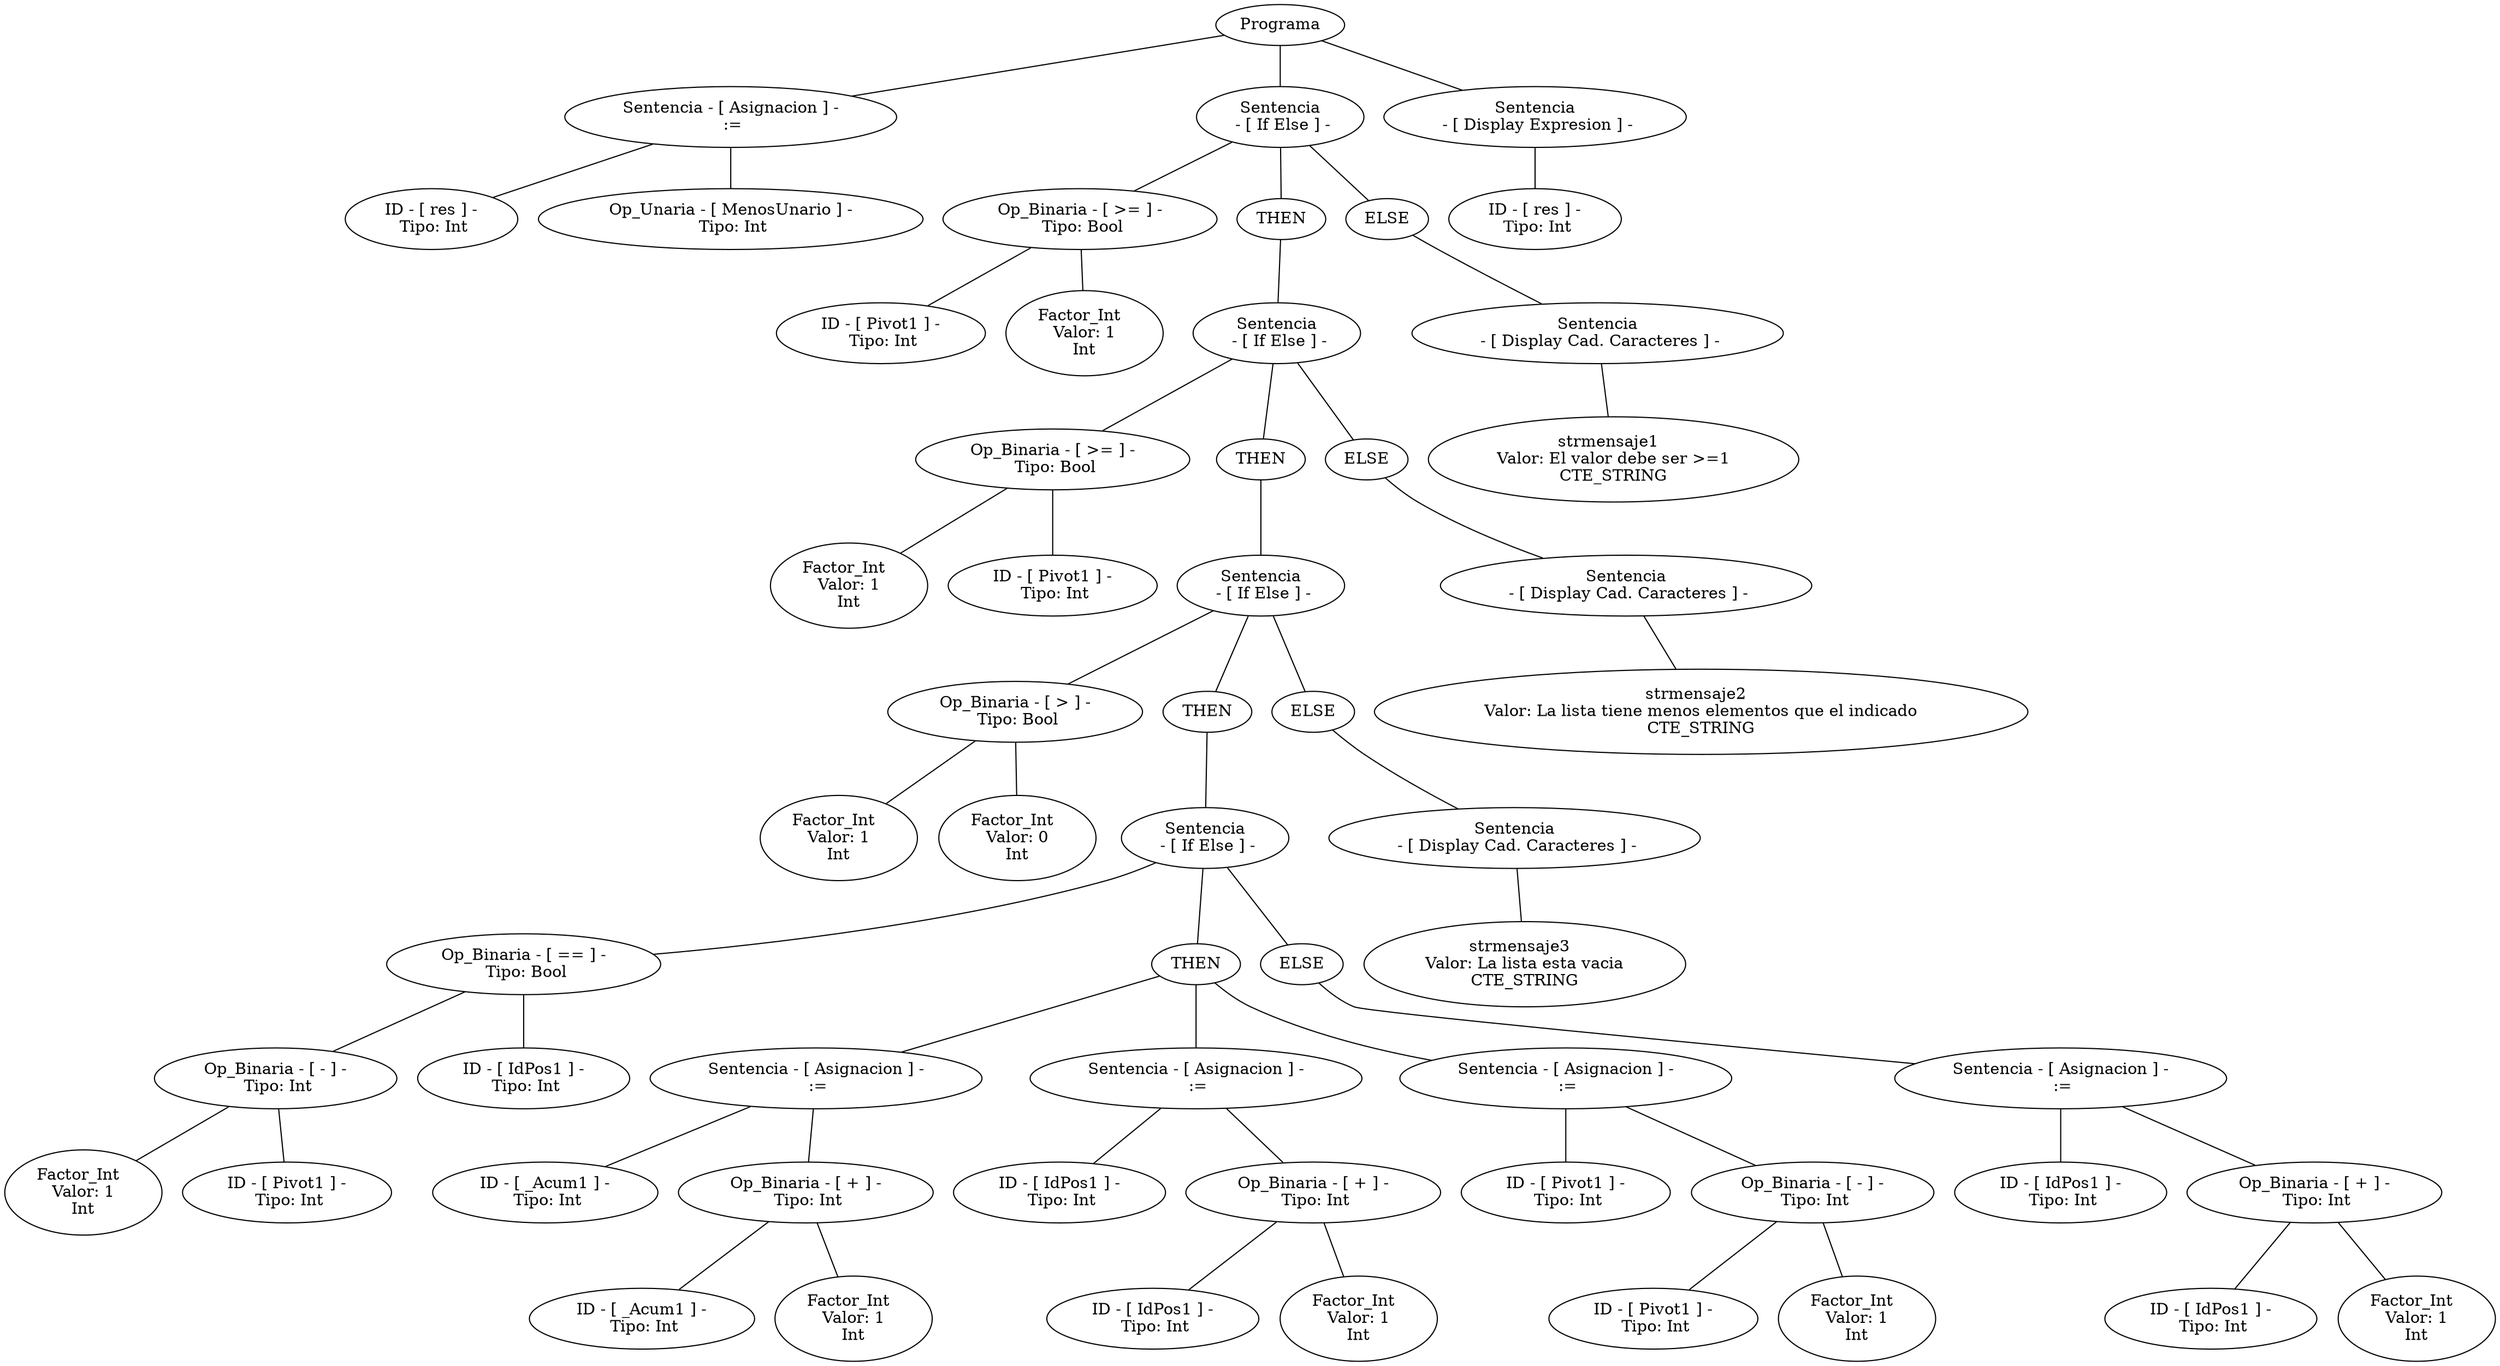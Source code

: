 graph G {nodo_programa[label="Programa"]
nodo_1098933182[label="Sentencia - [ Asignacion ] -
 :="]
nodo_programa--nodo_1098933182
nodo_1206660229[label=" ID - [ res ] - 
 Tipo: Int"]
nodo_1098933182--nodo_1206660229
nodo_1059540439[label=" Op_Unaria - [ MenosUnario ] - 
 Tipo: Int"]
nodo_1098933182--nodo_1059540439
nodo_1187529709[label="Sentencia
 - [ If Else ] -"]
nodo_programa--nodo_1187529709
nodo_716849892[label=" Op_Binaria - [ >= ] - 
 Tipo: Bool"]
nodo_1187529709--nodo_716849892
nodo_981838298[label=" ID - [ Pivot1 ] - 
 Tipo: Int"]
nodo_716849892--nodo_981838298
nodo_472592907[label="Factor_Int  
 Valor: 1 
Int"]
nodo_716849892--nodo_472592907
nodo_11875297091[label="THEN"]
nodo_1187529709--nodo_11875297091
nodo_410574152[label="Sentencia
 - [ If Else ] -"]
nodo_11875297091--nodo_410574152
nodo_1621955009[label=" Op_Binaria - [ >= ] - 
 Tipo: Bool"]
nodo_410574152--nodo_1621955009
nodo_2012327799[label="Factor_Int  
 Valor: 1 
Int"]
nodo_1621955009--nodo_2012327799
nodo_848257256[label=" ID - [ Pivot1 ] - 
 Tipo: Int"]
nodo_1621955009--nodo_848257256
nodo_4105741521[label="THEN"]
nodo_410574152--nodo_4105741521
nodo_1824745836[label="Sentencia
 - [ If Else ] -"]
nodo_4105741521--nodo_1824745836
nodo_1692945964[label=" Op_Binaria - [ > ] - 
 Tipo: Bool"]
nodo_1824745836--nodo_1692945964
nodo_504942545[label="Factor_Int  
 Valor: 1 
Int"]
nodo_1692945964--nodo_504942545
nodo_1473869018[label="Factor_Int  
 Valor: 0 
Int"]
nodo_1692945964--nodo_1473869018
nodo_18247458361[label="THEN"]
nodo_1824745836--nodo_18247458361
nodo_547811140[label="Sentencia
 - [ If Else ] -"]
nodo_18247458361--nodo_547811140
nodo_110713938[label=" Op_Binaria - [ == ] - 
 Tipo: Bool"]
nodo_547811140--nodo_110713938
nodo_1588030743[label=" Op_Binaria - [ - ] - 
 Tipo: Int"]
nodo_110713938--nodo_1588030743
nodo_1120185789[label="Factor_Int  
 Valor: 1 
Int"]
nodo_1588030743--nodo_1120185789
nodo_1427089006[label=" ID - [ Pivot1 ] - 
 Tipo: Int"]
nodo_1588030743--nodo_1427089006
nodo_423103313[label=" ID - [ IdPos1 ] - 
 Tipo: Int"]
nodo_110713938--nodo_423103313
nodo_5478111401[label="THEN"]
nodo_547811140--nodo_5478111401
nodo_2081555124[label="Sentencia - [ Asignacion ] -
 :="]
nodo_5478111401--nodo_2081555124
nodo_459071950[label=" ID - [ _Acum1 ] - 
 Tipo: Int"]
nodo_2081555124--nodo_459071950
nodo_868751389[label=" Op_Binaria - [ + ] - 
 Tipo: Int"]
nodo_2081555124--nodo_868751389
nodo_1794375606[label=" ID - [ _Acum1 ] - 
 Tipo: Int"]
nodo_868751389--nodo_1794375606
nodo_1335105062[label="Factor_Int  
 Valor: 1 
Int"]
nodo_868751389--nodo_1335105062
nodo_102258686[label="Sentencia - [ Asignacion ] -
 :="]
nodo_5478111401--nodo_102258686
nodo_2050393186[label=" ID - [ IdPos1 ] - 
 Tipo: Int"]
nodo_102258686--nodo_2050393186
nodo_156066761[label=" Op_Binaria - [ + ] - 
 Tipo: Int"]
nodo_102258686--nodo_156066761
nodo_2092315417[label=" ID - [ IdPos1 ] - 
 Tipo: Int"]
nodo_156066761--nodo_2092315417
nodo_945110230[label="Factor_Int  
 Valor: 1 
Int"]
nodo_156066761--nodo_945110230
nodo_1980676650[label="Sentencia - [ Asignacion ] -
 :="]
nodo_5478111401--nodo_1980676650
nodo_348113929[label=" ID - [ Pivot1 ] - 
 Tipo: Int"]
nodo_1980676650--nodo_348113929
nodo_1499204476[label=" Op_Binaria - [ - ] - 
 Tipo: Int"]
nodo_1980676650--nodo_1499204476
nodo_1216233229[label=" ID - [ Pivot1 ] - 
 Tipo: Int"]
nodo_1499204476--nodo_1216233229
nodo_1268913090[label="Factor_Int  
 Valor: 1 
Int"]
nodo_1499204476--nodo_1268913090
nodo_5478111402[label="ELSE"]
nodo_547811140--nodo_5478111402
nodo_555176251[label="Sentencia - [ Asignacion ] -
 :="]
nodo_5478111402--nodo_555176251
nodo_413772174[label=" ID - [ IdPos1 ] - 
 Tipo: Int"]
nodo_555176251--nodo_413772174
nodo_555121601[label=" Op_Binaria - [ + ] - 
 Tipo: Int"]
nodo_555176251--nodo_555121601
nodo_2062630946[label=" ID - [ IdPos1 ] - 
 Tipo: Int"]
nodo_555121601--nodo_2062630946
nodo_1635010766[label="Factor_Int  
 Valor: 1 
Int"]
nodo_555121601--nodo_1635010766
nodo_18247458362[label="ELSE"]
nodo_1824745836--nodo_18247458362
nodo_885287095[label="Sentencia
 - [ Display Cad. Caracteres ] -"]
nodo_18247458362--nodo_885287095
nodo_647939485[label="strmensaje3  
 Valor: La lista esta vacia 
CTE_STRING"]
nodo_885287095--nodo_647939485
nodo_4105741522[label="ELSE"]
nodo_410574152--nodo_4105741522
nodo_1444831548[label="Sentencia
 - [ Display Cad. Caracteres ] -"]
nodo_4105741522--nodo_1444831548
nodo_359620873[label="strmensaje2  
 Valor: La lista tiene menos elementos que el indicado 
CTE_STRING"]
nodo_1444831548--nodo_359620873
nodo_11875297092[label="ELSE"]
nodo_1187529709--nodo_11875297092
nodo_41497283[label="Sentencia
 - [ Display Cad. Caracteres ] -"]
nodo_11875297092--nodo_41497283
nodo_1377549628[label="strmensaje1  
 Valor: El valor debe ser >=1 
CTE_STRING"]
nodo_41497283--nodo_1377549628
nodo_1106396872[label="Sentencia
 - [ Display Expresion ] -"]
nodo_programa--nodo_1106396872
nodo_1612532337[label=" ID - [ res ] - 
 Tipo: Int"]
nodo_1106396872--nodo_1612532337
}
